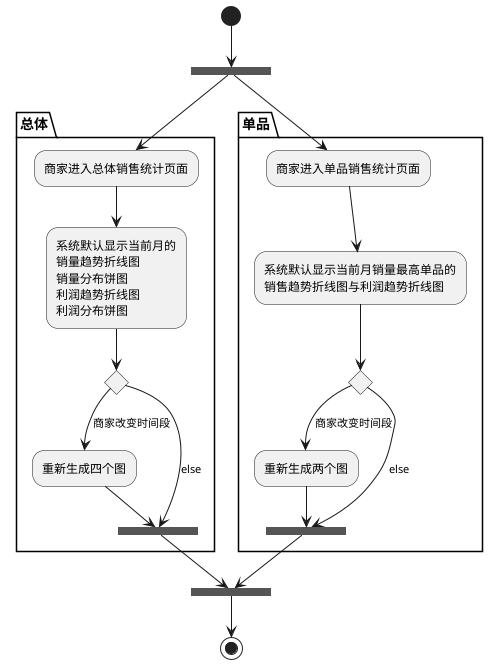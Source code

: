 @startuml

(*) --> ===B0===

partition 总体 {
===B0=== --> "商家进入总体销售统计页面"
--> "系统默认显示当前月的\n销量趋势折线图\n销量分布饼图\n利润趋势折线图\n利润分布饼图"
if "" then
  -->[商家改变时间段] "重新生成四个图"
  --> ===B1===
else
  -->[else] ===B1===
endif
}

partition 单品 {
===B0=== --> "商家进入单品销售统计页面"
--> "系统默认显示当前月销量最高单品的\n销售趋势折线图与利润趋势折线图"
if "" then
  -->[商家改变时间段] "重新生成两个图"
  --> ===B2===
else
  -->[else] ===B2===
}

===B1=== --> ===B3===
===B2=== --> ===B3===

===B3=== --> (*)

@enduml
